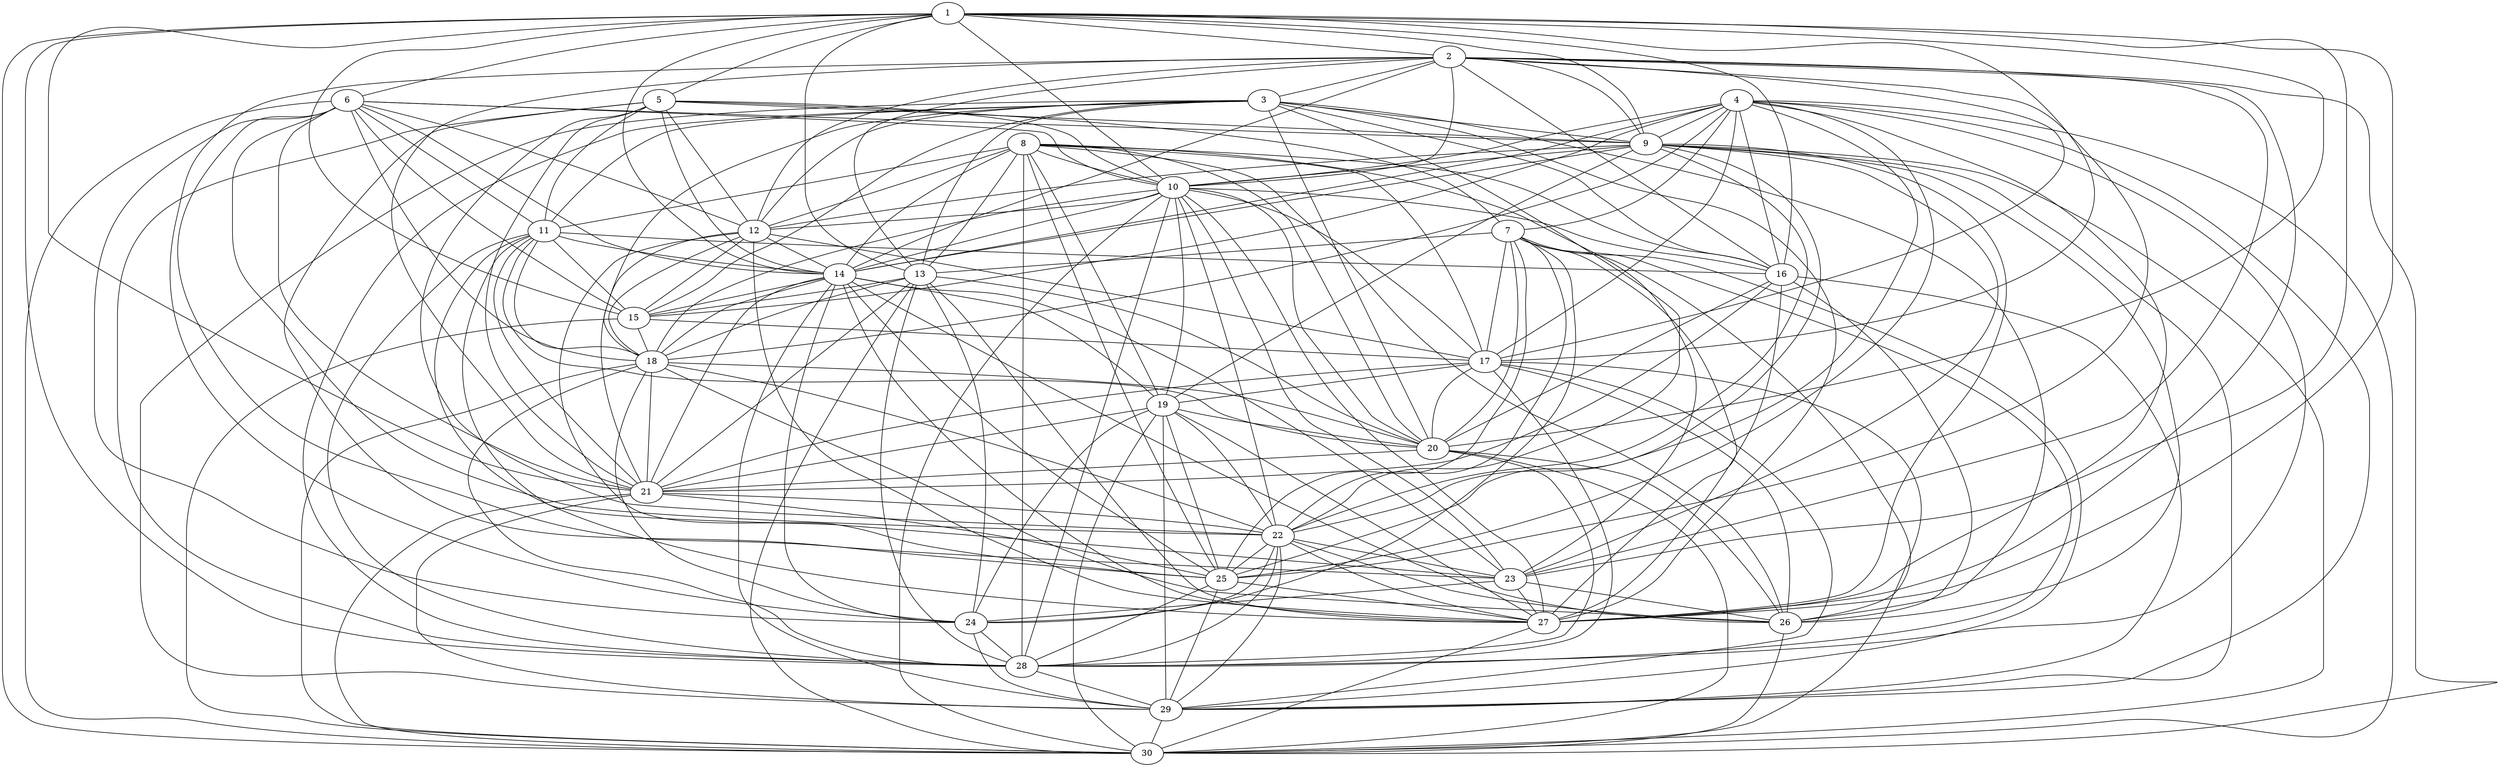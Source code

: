 graph g_m_216{
1--2
1--5
1--6
1--9
1--10
1--13
1--14
1--15
1--16
1--17
1--20
1--21
1--23
1--27
1--28
1--30
2--3
2--9
2--10
2--12
2--13
2--14
2--16
2--17
2--21
2--23
2--24
2--25
2--27
2--30
3--9
3--11
3--12
3--13
3--15
3--16
3--18
3--20
3--22
3--26
3--27
3--28
3--29
4--7
4--9
4--10
4--14
4--15
4--16
4--17
4--18
4--22
4--25
4--27
4--28
4--29
4--30
5--7
5--9
5--10
5--11
5--12
5--14
5--21
5--22
5--25
5--28
6--9
6--10
6--11
6--12
6--14
6--15
6--18
6--21
6--22
6--23
6--24
6--30
7--13
7--17
7--20
7--22
7--24
7--25
7--26
7--27
7--28
7--29
8--10
8--11
8--12
8--13
8--14
8--16
8--17
8--19
8--20
8--23
8--25
8--26
8--28
9--10
9--12
9--14
9--19
9--22
9--23
9--25
9--26
9--27
9--29
9--30
10--12
10--14
10--16
10--17
10--18
10--19
10--20
10--22
10--23
10--27
10--28
10--30
11--14
11--15
11--16
11--18
11--20
11--21
11--23
11--27
11--28
12--14
12--15
12--17
12--18
12--21
12--25
12--27
13--15
13--18
13--20
13--21
13--24
13--27
13--28
13--30
14--15
14--18
14--19
14--21
14--23
14--24
14--25
14--26
14--27
14--29
15--17
15--18
15--30
16--20
16--21
16--26
16--27
16--29
17--19
17--20
17--21
17--26
17--28
17--29
17--30
18--20
18--21
18--22
18--24
18--26
18--28
18--30
19--20
19--21
19--22
19--24
19--25
19--27
19--29
19--30
20--21
20--26
20--28
20--30
21--22
21--25
21--29
21--30
22--23
22--24
22--25
22--26
22--27
22--28
22--29
23--24
23--26
23--27
24--28
24--29
25--27
25--28
25--29
26--30
27--30
28--29
29--30
}
